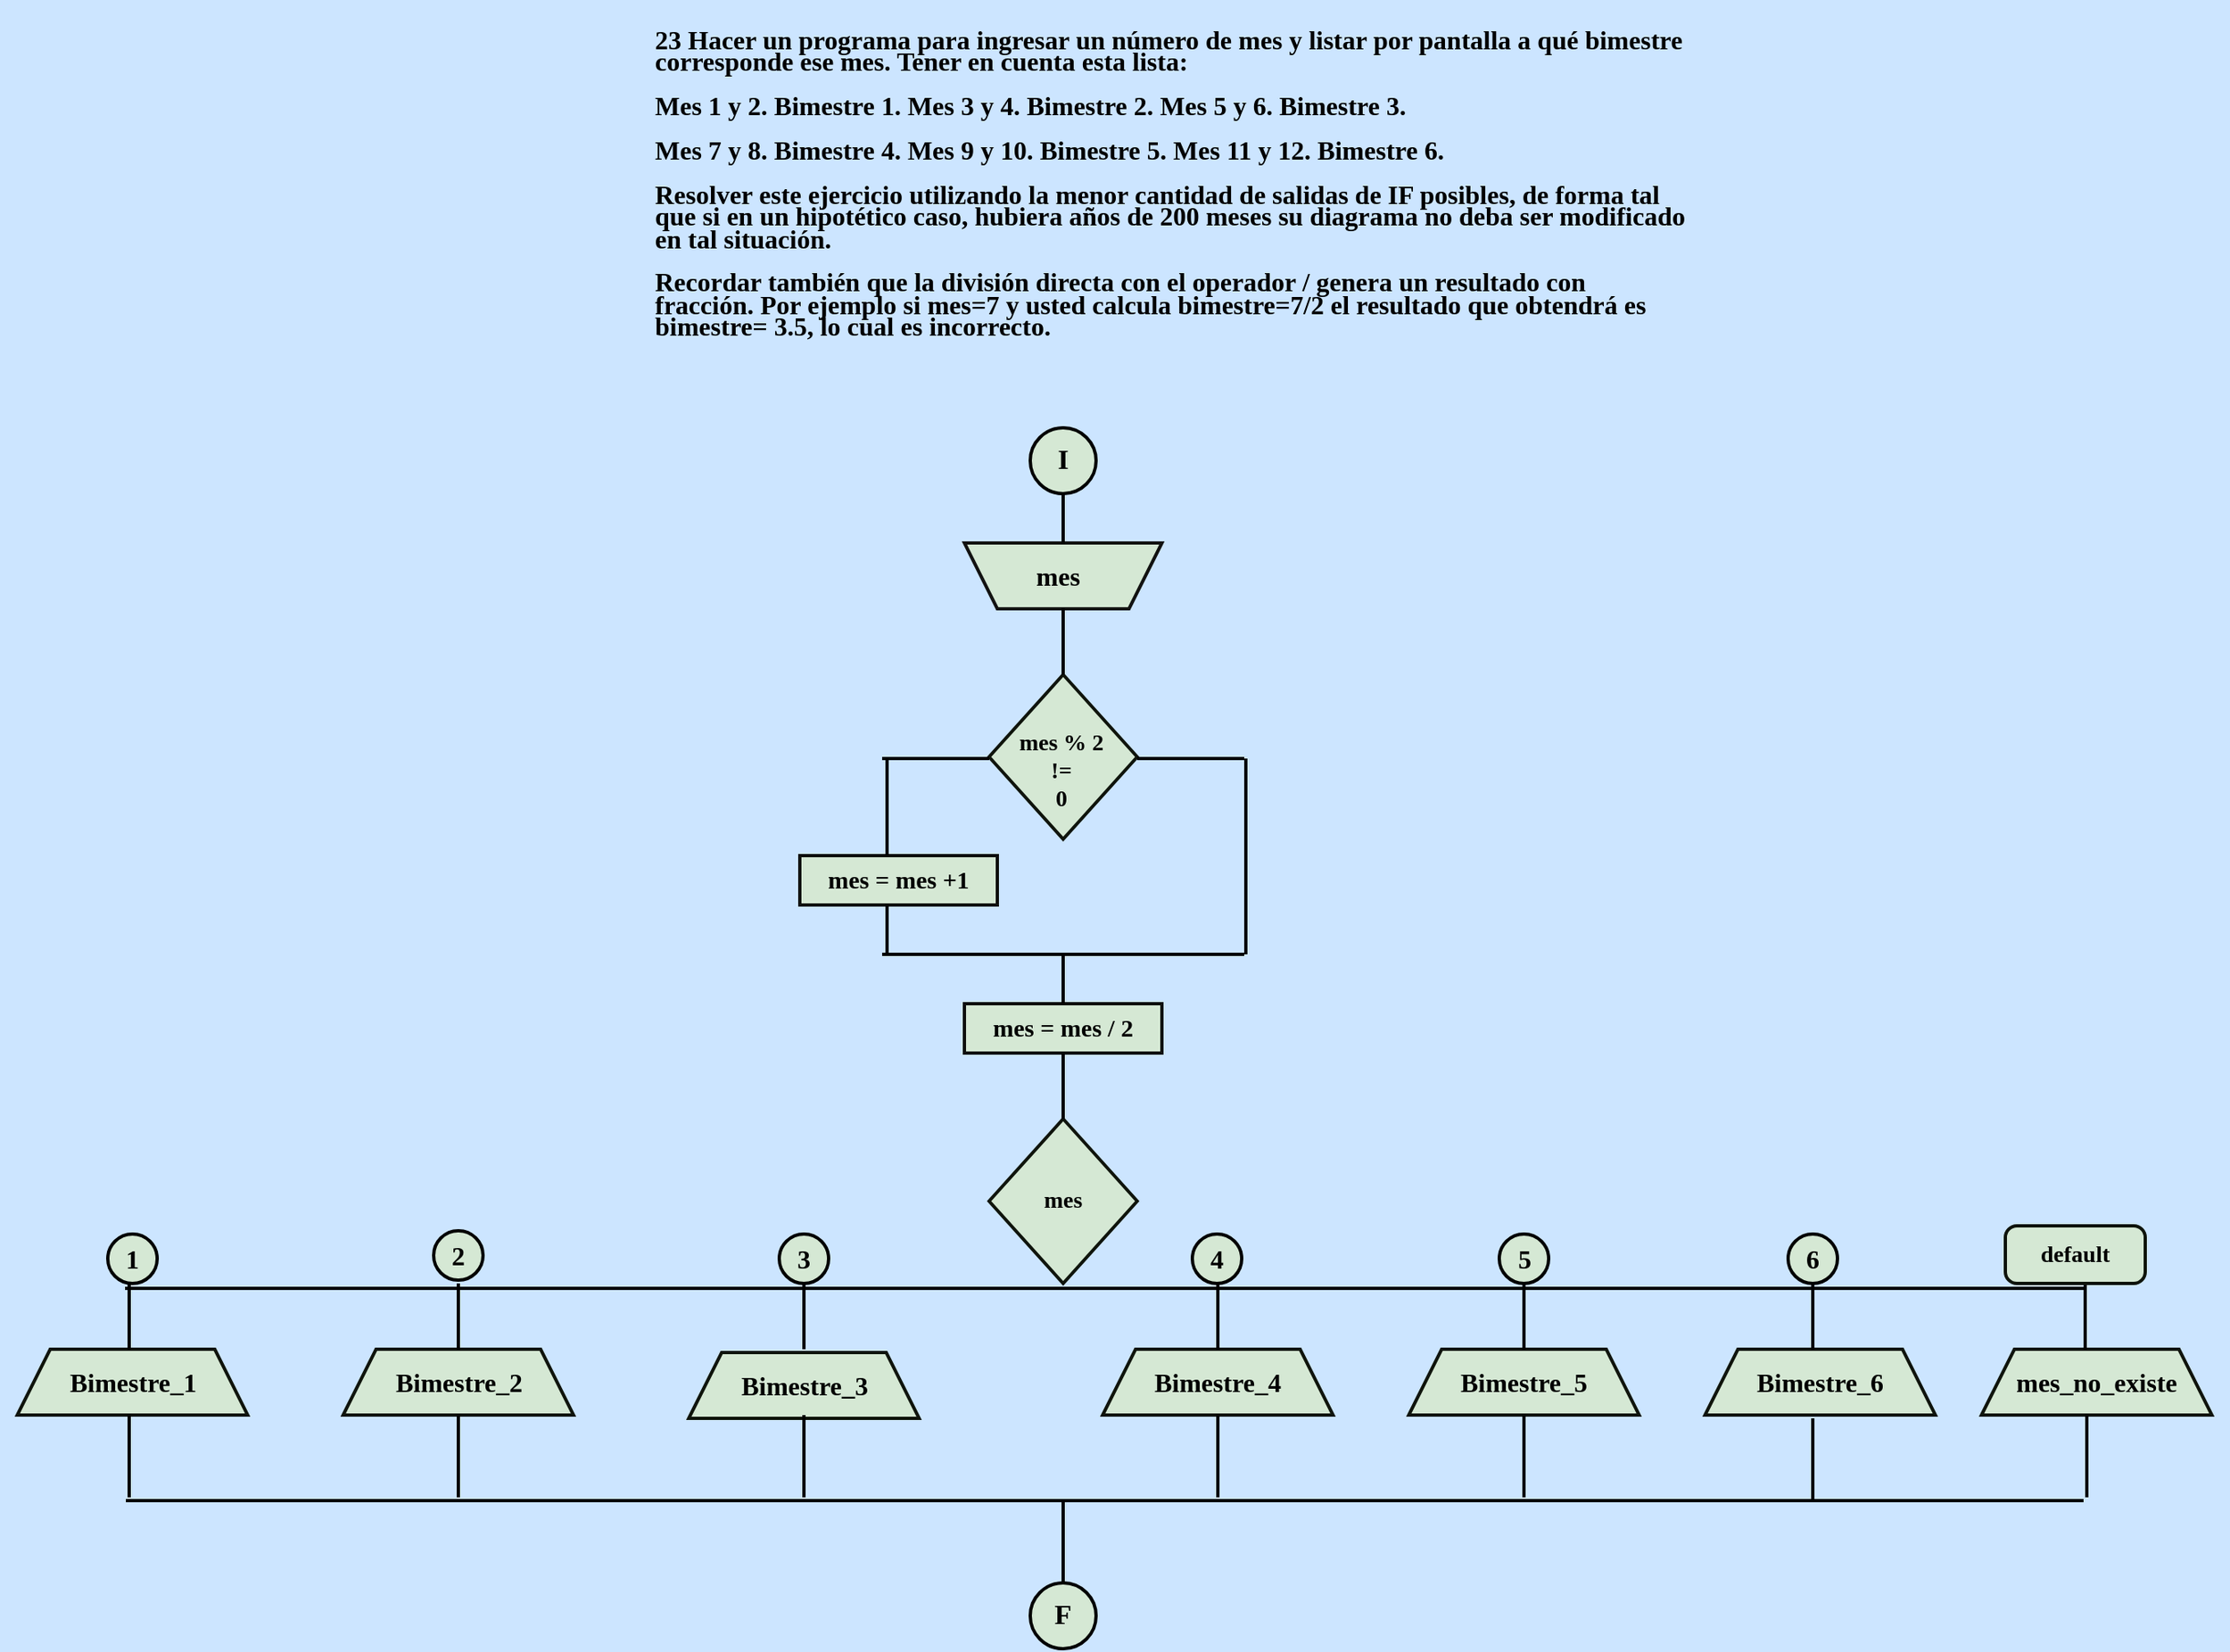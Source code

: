<mxfile version="24.1.0" type="device">
  <diagram name="Página-1" id="3chRa5z6uhEsrJmAXf3E">
    <mxGraphModel dx="2247" dy="830" grid="1" gridSize="10" guides="1" tooltips="1" connect="1" arrows="1" fold="1" page="1" pageScale="1" pageWidth="827" pageHeight="1169" background="#CCE5FF" math="0" shadow="0">
      <root>
        <mxCell id="0" />
        <mxCell id="1" parent="0" />
        <mxCell id="S9imu5vdCcydGHCziDMM-1" value="&lt;p style=&quot;line-height: 95%;&quot;&gt;&lt;b style=&quot;font-size: 16px;&quot;&gt;&lt;font style=&quot;font-size: 16px;&quot; color=&quot;#000000&quot; face=&quot;Comic Sans MS&quot;&gt;23 Hacer un programa para ingresar un número de mes y listar por pantalla a qué bimestre corresponde ese mes. Tener en cuenta esta lista:&lt;br&gt;&lt;br&gt;Mes 1 y 2. Bimestre 1. Mes 3 y 4. Bimestre 2. Mes 5 y 6. Bimestre 3.&lt;br&gt;&lt;br&gt;Mes 7 y 8. Bimestre 4. Mes 9 y 10. Bimestre 5. Mes 11 y 12. Bimestre 6.&lt;br&gt;&lt;br&gt;Resolver este ejercicio utilizando la menor cantidad de salidas de IF posibles, de forma tal que si en un hipotético caso, hubiera años de 200 meses su diagrama no deba ser modificado en tal situación.&lt;br&gt;&lt;br&gt;Recordar también que la división directa con el operador /  genera un resultado con fracción. Por ejemplo si mes=7 y usted calcula bimestre=7/2 el resultado que obtendrá es bimestre= 3.5, lo cual es incorrecto.&lt;/font&gt;&lt;/b&gt;&lt;/p&gt;" style="text;whiteSpace=wrap;html=1;fontFamily=Architects Daughter;fontSource=https%3A%2F%2Ffonts.googleapis.com%2Fcss%3Ffamily%3DArchitects%2BDaughter;" vertex="1" parent="1">
          <mxGeometry x="70" y="10" width="630" height="230" as="geometry" />
        </mxCell>
        <mxCell id="S9imu5vdCcydGHCziDMM-110" value="" style="group;aspect=fixed;" vertex="1" connectable="0" parent="1">
          <mxGeometry x="-325.5" y="270" width="1353.5" height="742" as="geometry" />
        </mxCell>
        <mxCell id="S9imu5vdCcydGHCziDMM-9" value="" style="group;aspect=fixed;" vertex="1" connectable="0" parent="S9imu5vdCcydGHCziDMM-110">
          <mxGeometry x="625.5" width="40" height="40" as="geometry" />
        </mxCell>
        <mxCell id="S9imu5vdCcydGHCziDMM-2" value="" style="strokeWidth=2;html=1;shape=mxgraph.flowchart.start_2;whiteSpace=wrap;rounded=0;labelBackgroundColor=none;strokeColor=#000000;align=center;verticalAlign=middle;fontFamily=Helvetica;fontSize=12;fontColor=default;fillColor=#d5e8d4;" vertex="1" parent="S9imu5vdCcydGHCziDMM-9">
          <mxGeometry width="40" height="40" as="geometry" />
        </mxCell>
        <mxCell id="S9imu5vdCcydGHCziDMM-7" value="&lt;b&gt;&lt;font color=&quot;#000000&quot; style=&quot;font-size: 17px;&quot; face=&quot;Comic Sans MS&quot;&gt;I&lt;/font&gt;&lt;/b&gt;" style="text;strokeColor=none;align=center;fillColor=none;html=1;verticalAlign=middle;whiteSpace=wrap;rounded=0;fontFamily=Architects Daughter;fontSource=https%3A%2F%2Ffonts.googleapis.com%2Fcss%3Ffamily%3DArchitects%2BDaughter;" vertex="1" parent="S9imu5vdCcydGHCziDMM-9">
          <mxGeometry x="5" y="5" width="30" height="30" as="geometry" />
        </mxCell>
        <mxCell id="S9imu5vdCcydGHCziDMM-10" value="" style="group;aspect=fixed;" vertex="1" connectable="0" parent="S9imu5vdCcydGHCziDMM-110">
          <mxGeometry x="625.5" y="702" width="40" height="40" as="geometry" />
        </mxCell>
        <mxCell id="S9imu5vdCcydGHCziDMM-3" value="" style="strokeWidth=2;html=1;shape=mxgraph.flowchart.start_2;whiteSpace=wrap;rounded=0;labelBackgroundColor=none;strokeColor=#000000;align=center;verticalAlign=middle;fontFamily=Helvetica;fontSize=12;fontColor=default;fillColor=#d5e8d4;" vertex="1" parent="S9imu5vdCcydGHCziDMM-10">
          <mxGeometry width="40" height="40" as="geometry" />
        </mxCell>
        <mxCell id="S9imu5vdCcydGHCziDMM-8" value="&lt;b&gt;&lt;font color=&quot;#000000&quot; style=&quot;font-size: 17px;&quot; face=&quot;Comic Sans MS&quot;&gt;F&lt;/font&gt;&lt;/b&gt;" style="text;strokeColor=none;align=center;fillColor=none;html=1;verticalAlign=middle;whiteSpace=wrap;rounded=0;fontFamily=Architects Daughter;fontSource=https://fonts.googleapis.com/css?family=Architects+Daughter;" vertex="1" parent="S9imu5vdCcydGHCziDMM-10">
          <mxGeometry x="5" y="5" width="30" height="30" as="geometry" />
        </mxCell>
        <mxCell id="S9imu5vdCcydGHCziDMM-12" value="" style="group;aspect=fixed;" vertex="1" connectable="0" parent="S9imu5vdCcydGHCziDMM-110">
          <mxGeometry x="585.5" y="70" width="120" height="40" as="geometry" />
        </mxCell>
        <mxCell id="S9imu5vdCcydGHCziDMM-4" value="" style="shape=trapezoid;perimeter=trapezoidPerimeter;whiteSpace=wrap;html=1;fixedSize=1;rounded=0;labelBackgroundColor=none;strokeColor=#121211;strokeWidth=2;align=center;verticalAlign=middle;fontFamily=Helvetica;fontSize=12;fontColor=default;fillColor=#d5e8d4;direction=west;container=0;aspect=fixed;" vertex="1" parent="S9imu5vdCcydGHCziDMM-12">
          <mxGeometry width="120" height="40" as="geometry">
            <mxRectangle x="-1020" y="-650" width="50" height="40" as="alternateBounds" />
          </mxGeometry>
        </mxCell>
        <mxCell id="S9imu5vdCcydGHCziDMM-11" value="&lt;font face=&quot;Comic Sans MS&quot; color=&quot;#000000&quot;&gt;&lt;span style=&quot;font-size: 16px;&quot;&gt;&lt;b&gt;&amp;nbsp;mes&lt;/b&gt;&lt;/span&gt;&lt;/font&gt;" style="text;strokeColor=none;align=center;fillColor=none;html=1;verticalAlign=middle;whiteSpace=wrap;rounded=0;fontFamily=Architects Daughter;fontSource=https://fonts.googleapis.com/css?family=Architects+Daughter;aspect=fixed;container=0;" vertex="1" parent="S9imu5vdCcydGHCziDMM-12">
          <mxGeometry x="10" width="90" height="40" as="geometry" />
        </mxCell>
        <mxCell id="S9imu5vdCcydGHCziDMM-15" value="" style="group;aspect=fixed;" vertex="1" connectable="0" parent="S9imu5vdCcydGHCziDMM-110">
          <mxGeometry x="600.5" y="150" width="90" height="100" as="geometry" />
        </mxCell>
        <mxCell id="S9imu5vdCcydGHCziDMM-6" value="" style="rhombus;whiteSpace=wrap;html=1;rounded=0;labelBackgroundColor=none;strokeColor=#0F140C;strokeWidth=2;align=center;verticalAlign=middle;fontFamily=Helvetica;fontSize=12;fontColor=default;fillColor=#d5e8d4;" vertex="1" parent="S9imu5vdCcydGHCziDMM-15">
          <mxGeometry width="90" height="100" as="geometry" />
        </mxCell>
        <mxCell id="S9imu5vdCcydGHCziDMM-14" value="&lt;font color=&quot;#000000&quot; size=&quot;1&quot; face=&quot;Comic Sans MS&quot;&gt;&lt;b style=&quot;font-size: 14px;&quot;&gt;mes % 2 !=&lt;/b&gt;&lt;/font&gt;&lt;div&gt;&lt;font color=&quot;#000000&quot; size=&quot;1&quot; face=&quot;Comic Sans MS&quot;&gt;&lt;b style=&quot;font-size: 14px;&quot;&gt;0&lt;/b&gt;&lt;/font&gt;&lt;/div&gt;" style="text;strokeColor=none;align=center;fillColor=none;html=1;verticalAlign=middle;whiteSpace=wrap;rounded=0;fontFamily=Architects Daughter;fontSource=https%3A%2F%2Ffonts.googleapis.com%2Fcss%3Ffamily%3DArchitects%2BDaughter;" vertex="1" parent="S9imu5vdCcydGHCziDMM-15">
          <mxGeometry x="14" y="34" width="60" height="50" as="geometry" />
        </mxCell>
        <mxCell id="S9imu5vdCcydGHCziDMM-22" value="" style="group;aspect=fixed;" vertex="1" connectable="0" parent="S9imu5vdCcydGHCziDMM-110">
          <mxGeometry x="485.5" y="260" width="120" height="30" as="geometry" />
        </mxCell>
        <mxCell id="S9imu5vdCcydGHCziDMM-20" value="" style="rounded=0;whiteSpace=wrap;html=1;labelBackgroundColor=none;strokeColor=#0f100e;strokeWidth=2;align=center;verticalAlign=middle;fontFamily=Helvetica;fontSize=12;fontColor=default;fillColor=#d5e8d4;" vertex="1" parent="S9imu5vdCcydGHCziDMM-22">
          <mxGeometry width="120" height="30" as="geometry" />
        </mxCell>
        <mxCell id="S9imu5vdCcydGHCziDMM-21" value="&lt;b&gt;&lt;font color=&quot;#000000&quot; style=&quot;font-size: 15px;&quot; face=&quot;Comic Sans MS&quot;&gt;mes = mes +1&lt;/font&gt;&lt;/b&gt;" style="text;strokeColor=none;align=center;fillColor=none;html=1;verticalAlign=middle;whiteSpace=wrap;rounded=0;fontFamily=Architects Daughter;fontSource=https://fonts.googleapis.com/css?family=Architects+Daughter;" vertex="1" parent="S9imu5vdCcydGHCziDMM-22">
          <mxGeometry x="5" y="5" width="110" height="20" as="geometry" />
        </mxCell>
        <mxCell id="S9imu5vdCcydGHCziDMM-23" value="" style="group;aspect=fixed;" vertex="1" connectable="0" parent="S9imu5vdCcydGHCziDMM-110">
          <mxGeometry x="585.5" y="350" width="120" height="30" as="geometry" />
        </mxCell>
        <mxCell id="S9imu5vdCcydGHCziDMM-24" value="" style="rounded=0;whiteSpace=wrap;html=1;labelBackgroundColor=none;strokeColor=#0f100e;strokeWidth=2;align=center;verticalAlign=middle;fontFamily=Helvetica;fontSize=12;fontColor=default;fillColor=#d5e8d4;" vertex="1" parent="S9imu5vdCcydGHCziDMM-23">
          <mxGeometry width="120" height="30" as="geometry" />
        </mxCell>
        <mxCell id="S9imu5vdCcydGHCziDMM-25" value="&lt;b&gt;&lt;font color=&quot;#000000&quot; style=&quot;font-size: 15px;&quot; face=&quot;Comic Sans MS&quot;&gt;mes = mes / 2&lt;/font&gt;&lt;/b&gt;" style="text;strokeColor=none;align=center;fillColor=none;html=1;verticalAlign=middle;whiteSpace=wrap;rounded=0;fontFamily=Architects Daughter;fontSource=https://fonts.googleapis.com/css?family=Architects+Daughter;" vertex="1" parent="S9imu5vdCcydGHCziDMM-23">
          <mxGeometry x="5" y="5" width="110" height="20" as="geometry" />
        </mxCell>
        <mxCell id="S9imu5vdCcydGHCziDMM-30" value="" style="group;aspect=fixed;" vertex="1" connectable="0" parent="S9imu5vdCcydGHCziDMM-110">
          <mxGeometry x="600.5" y="420" width="90" height="100" as="geometry" />
        </mxCell>
        <mxCell id="S9imu5vdCcydGHCziDMM-28" value="" style="rhombus;whiteSpace=wrap;html=1;rounded=0;labelBackgroundColor=none;strokeColor=#0F140C;strokeWidth=2;align=center;verticalAlign=middle;fontFamily=Helvetica;fontSize=12;fontColor=default;fillColor=#d5e8d4;container=0;" vertex="1" parent="S9imu5vdCcydGHCziDMM-30">
          <mxGeometry width="90" height="100" as="geometry" />
        </mxCell>
        <mxCell id="S9imu5vdCcydGHCziDMM-29" value="&lt;font face=&quot;Comic Sans MS&quot; color=&quot;#000000&quot;&gt;&lt;span style=&quot;font-size: 14px;&quot;&gt;&lt;b&gt;mes&lt;/b&gt;&lt;/span&gt;&lt;/font&gt;" style="text;strokeColor=none;align=center;fillColor=none;html=1;verticalAlign=middle;whiteSpace=wrap;rounded=0;fontFamily=Architects Daughter;fontSource=https%3A%2F%2Ffonts.googleapis.com%2Fcss%3Ffamily%3DArchitects%2BDaughter;container=0;" vertex="1" parent="S9imu5vdCcydGHCziDMM-30">
          <mxGeometry x="15" y="25" width="60" height="50" as="geometry" />
        </mxCell>
        <mxCell id="S9imu5vdCcydGHCziDMM-31" value="" style="line;strokeWidth=2;html=1;perimeter=backbonePerimeter;points=[];outlineConnect=0;hachureGap=4;fontFamily=Architects Daughter;fontSource=https://fonts.googleapis.com/css?family=Architects+Daughter;strokeColor=#000000;" vertex="1" parent="S9imu5vdCcydGHCziDMM-110">
          <mxGeometry x="75.5" y="518" width="1190" height="10" as="geometry" />
        </mxCell>
        <mxCell id="S9imu5vdCcydGHCziDMM-32" value="" style="group;aspect=fixed;" vertex="1" connectable="0" parent="S9imu5vdCcydGHCziDMM-110">
          <mxGeometry x="57.5" y="490" width="45" height="30" as="geometry" />
        </mxCell>
        <mxCell id="S9imu5vdCcydGHCziDMM-33" value="" style="strokeWidth=2;html=1;shape=mxgraph.flowchart.start_2;whiteSpace=wrap;rounded=0;labelBackgroundColor=none;strokeColor=#000000;align=center;verticalAlign=middle;fontFamily=Helvetica;fontSize=12;fontColor=default;fillColor=#d5e8d4;aspect=fixed;" vertex="1" parent="S9imu5vdCcydGHCziDMM-32">
          <mxGeometry x="7.5" width="30" height="30" as="geometry" />
        </mxCell>
        <mxCell id="S9imu5vdCcydGHCziDMM-34" value="&lt;b&gt;&lt;font color=&quot;#000000&quot; style=&quot;font-size: 16px;&quot; face=&quot;Comic Sans MS&quot;&gt;1&lt;/font&gt;&lt;/b&gt;" style="text;strokeColor=none;align=center;fillColor=none;html=1;verticalAlign=middle;whiteSpace=wrap;rounded=0;fontFamily=Architects Daughter;fontSource=https://fonts.googleapis.com/css?family=Architects+Daughter;aspect=fixed;" vertex="1" parent="S9imu5vdCcydGHCziDMM-32">
          <mxGeometry y="3.75" width="45" height="22.5" as="geometry" />
        </mxCell>
        <mxCell id="S9imu5vdCcydGHCziDMM-35" value="" style="group;aspect=fixed;" vertex="1" connectable="0" parent="S9imu5vdCcydGHCziDMM-110">
          <mxGeometry x="465.5" y="490" width="45" height="30" as="geometry" />
        </mxCell>
        <mxCell id="S9imu5vdCcydGHCziDMM-36" value="" style="strokeWidth=2;html=1;shape=mxgraph.flowchart.start_2;whiteSpace=wrap;rounded=0;labelBackgroundColor=none;strokeColor=#000000;align=center;verticalAlign=middle;fontFamily=Helvetica;fontSize=12;fontColor=default;fillColor=#d5e8d4;aspect=fixed;" vertex="1" parent="S9imu5vdCcydGHCziDMM-35">
          <mxGeometry x="7.5" width="30" height="30" as="geometry" />
        </mxCell>
        <mxCell id="S9imu5vdCcydGHCziDMM-37" value="&lt;b&gt;&lt;font color=&quot;#000000&quot; style=&quot;font-size: 16px;&quot; face=&quot;Comic Sans MS&quot;&gt;3&lt;/font&gt;&lt;/b&gt;" style="text;strokeColor=none;align=center;fillColor=none;html=1;verticalAlign=middle;whiteSpace=wrap;rounded=0;fontFamily=Architects Daughter;fontSource=https://fonts.googleapis.com/css?family=Architects+Daughter;aspect=fixed;" vertex="1" parent="S9imu5vdCcydGHCziDMM-35">
          <mxGeometry y="3.75" width="45" height="22.5" as="geometry" />
        </mxCell>
        <mxCell id="S9imu5vdCcydGHCziDMM-38" value="" style="group;aspect=fixed;" vertex="1" connectable="0" parent="S9imu5vdCcydGHCziDMM-110">
          <mxGeometry x="255.5" y="488" width="45" height="30" as="geometry" />
        </mxCell>
        <mxCell id="S9imu5vdCcydGHCziDMM-39" value="" style="strokeWidth=2;html=1;shape=mxgraph.flowchart.start_2;whiteSpace=wrap;rounded=0;labelBackgroundColor=none;strokeColor=#000000;align=center;verticalAlign=middle;fontFamily=Helvetica;fontSize=12;fontColor=default;fillColor=#d5e8d4;aspect=fixed;" vertex="1" parent="S9imu5vdCcydGHCziDMM-38">
          <mxGeometry x="7.5" width="30" height="30" as="geometry" />
        </mxCell>
        <mxCell id="S9imu5vdCcydGHCziDMM-40" value="&lt;b&gt;&lt;font color=&quot;#000000&quot; style=&quot;font-size: 16px;&quot; face=&quot;Comic Sans MS&quot;&gt;2&lt;/font&gt;&lt;/b&gt;" style="text;strokeColor=none;align=center;fillColor=none;html=1;verticalAlign=middle;whiteSpace=wrap;rounded=0;fontFamily=Architects Daughter;fontSource=https://fonts.googleapis.com/css?family=Architects+Daughter;aspect=fixed;" vertex="1" parent="S9imu5vdCcydGHCziDMM-38">
          <mxGeometry y="3.75" width="45" height="22.5" as="geometry" />
        </mxCell>
        <mxCell id="S9imu5vdCcydGHCziDMM-41" value="" style="group;aspect=fixed;" vertex="1" connectable="0" parent="S9imu5vdCcydGHCziDMM-110">
          <mxGeometry x="903" y="490" width="45" height="30" as="geometry" />
        </mxCell>
        <mxCell id="S9imu5vdCcydGHCziDMM-42" value="" style="strokeWidth=2;html=1;shape=mxgraph.flowchart.start_2;whiteSpace=wrap;rounded=0;labelBackgroundColor=none;strokeColor=#000000;align=center;verticalAlign=middle;fontFamily=Helvetica;fontSize=12;fontColor=default;fillColor=#d5e8d4;aspect=fixed;" vertex="1" parent="S9imu5vdCcydGHCziDMM-41">
          <mxGeometry x="7.5" width="30" height="30" as="geometry" />
        </mxCell>
        <mxCell id="S9imu5vdCcydGHCziDMM-43" value="&lt;b&gt;&lt;font color=&quot;#000000&quot; style=&quot;font-size: 16px;&quot; face=&quot;Comic Sans MS&quot;&gt;5&lt;/font&gt;&lt;/b&gt;" style="text;strokeColor=none;align=center;fillColor=none;html=1;verticalAlign=middle;whiteSpace=wrap;rounded=0;fontFamily=Architects Daughter;fontSource=https://fonts.googleapis.com/css?family=Architects+Daughter;aspect=fixed;" vertex="1" parent="S9imu5vdCcydGHCziDMM-41">
          <mxGeometry y="3.75" width="45" height="22.5" as="geometry" />
        </mxCell>
        <mxCell id="S9imu5vdCcydGHCziDMM-44" value="" style="group;aspect=fixed;" vertex="1" connectable="0" parent="S9imu5vdCcydGHCziDMM-110">
          <mxGeometry x="716.5" y="490" width="45" height="30" as="geometry" />
        </mxCell>
        <mxCell id="S9imu5vdCcydGHCziDMM-45" value="" style="strokeWidth=2;html=1;shape=mxgraph.flowchart.start_2;whiteSpace=wrap;rounded=0;labelBackgroundColor=none;strokeColor=#000000;align=center;verticalAlign=middle;fontFamily=Helvetica;fontSize=12;fontColor=default;fillColor=#d5e8d4;aspect=fixed;" vertex="1" parent="S9imu5vdCcydGHCziDMM-44">
          <mxGeometry x="7.5" width="30" height="30" as="geometry" />
        </mxCell>
        <mxCell id="S9imu5vdCcydGHCziDMM-46" value="&lt;b&gt;&lt;font color=&quot;#000000&quot; style=&quot;font-size: 16px;&quot; face=&quot;Comic Sans MS&quot;&gt;4&lt;/font&gt;&lt;/b&gt;" style="text;strokeColor=none;align=center;fillColor=none;html=1;verticalAlign=middle;whiteSpace=wrap;rounded=0;fontFamily=Architects Daughter;fontSource=https://fonts.googleapis.com/css?family=Architects+Daughter;aspect=fixed;" vertex="1" parent="S9imu5vdCcydGHCziDMM-44">
          <mxGeometry y="3.75" width="45" height="22.5" as="geometry" />
        </mxCell>
        <mxCell id="S9imu5vdCcydGHCziDMM-47" value="" style="group;aspect=fixed;" vertex="1" connectable="0" parent="S9imu5vdCcydGHCziDMM-110">
          <mxGeometry x="1078.5" y="490" width="45" height="30" as="geometry" />
        </mxCell>
        <mxCell id="S9imu5vdCcydGHCziDMM-48" value="" style="strokeWidth=2;html=1;shape=mxgraph.flowchart.start_2;whiteSpace=wrap;rounded=0;labelBackgroundColor=none;strokeColor=#000000;align=center;verticalAlign=middle;fontFamily=Helvetica;fontSize=12;fontColor=default;fillColor=#d5e8d4;aspect=fixed;" vertex="1" parent="S9imu5vdCcydGHCziDMM-47">
          <mxGeometry x="7.5" width="30" height="30" as="geometry" />
        </mxCell>
        <mxCell id="S9imu5vdCcydGHCziDMM-49" value="&lt;b&gt;&lt;font color=&quot;#000000&quot; style=&quot;font-size: 16px;&quot; face=&quot;Comic Sans MS&quot;&gt;6&lt;/font&gt;&lt;/b&gt;" style="text;strokeColor=none;align=center;fillColor=none;html=1;verticalAlign=middle;whiteSpace=wrap;rounded=0;fontFamily=Architects Daughter;fontSource=https://fonts.googleapis.com/css?family=Architects+Daughter;aspect=fixed;" vertex="1" parent="S9imu5vdCcydGHCziDMM-47">
          <mxGeometry y="3.75" width="45" height="22.5" as="geometry" />
        </mxCell>
        <mxCell id="S9imu5vdCcydGHCziDMM-50" value="" style="group;aspect=fixed;" vertex="1" connectable="0" parent="S9imu5vdCcydGHCziDMM-110">
          <mxGeometry x="1215.5" y="485" width="90" height="35" as="geometry" />
        </mxCell>
        <mxCell id="S9imu5vdCcydGHCziDMM-51" value="" style="rounded=1;whiteSpace=wrap;html=1;absoluteArcSize=1;arcSize=14;strokeWidth=2;labelBackgroundColor=none;strokeColor=#0F140C;align=center;verticalAlign=middle;fontFamily=Helvetica;fontSize=12;fontColor=default;fillColor=#d5e8d4;aspect=fixed;" vertex="1" parent="S9imu5vdCcydGHCziDMM-50">
          <mxGeometry x="2.5" width="85" height="35" as="geometry" />
        </mxCell>
        <mxCell id="S9imu5vdCcydGHCziDMM-52" value="&lt;b&gt;&lt;font color=&quot;#000000&quot; style=&quot;font-size: 14px;&quot; face=&quot;Comic Sans MS&quot;&gt;default&lt;/font&gt;&lt;/b&gt;" style="text;strokeColor=none;align=center;fillColor=none;html=1;verticalAlign=middle;whiteSpace=wrap;rounded=0;fontFamily=Architects Daughter;fontSource=https://fonts.googleapis.com/css?family=Architects+Daughter;aspect=fixed;" vertex="1" parent="S9imu5vdCcydGHCziDMM-50">
          <mxGeometry y="2.5" width="90" height="30" as="geometry" />
        </mxCell>
        <mxCell id="S9imu5vdCcydGHCziDMM-53" value="" style="group;aspect=fixed;" vertex="1" connectable="0" parent="S9imu5vdCcydGHCziDMM-110">
          <mxGeometry y="560" width="160" height="40" as="geometry" />
        </mxCell>
        <mxCell id="S9imu5vdCcydGHCziDMM-5" value="" style="shape=trapezoid;perimeter=trapezoidPerimeter;whiteSpace=wrap;html=1;fixedSize=1;rounded=0;labelBackgroundColor=none;strokeColor=#0F140C;strokeWidth=2;align=center;verticalAlign=middle;fontFamily=Helvetica;fontSize=12;fontColor=default;fillColor=#d5e8d4;" vertex="1" parent="S9imu5vdCcydGHCziDMM-53">
          <mxGeometry x="10" width="140" height="40" as="geometry" />
        </mxCell>
        <mxCell id="S9imu5vdCcydGHCziDMM-18" value="&lt;b&gt;&lt;font color=&quot;#000000&quot; style=&quot;font-size: 16px;&quot; face=&quot;Comic Sans MS&quot;&gt;Bimestre_1&lt;/font&gt;&lt;/b&gt;" style="text;strokeColor=none;align=center;fillColor=none;html=1;verticalAlign=middle;whiteSpace=wrap;rounded=0;fontFamily=Architects Daughter;fontSource=https://fonts.googleapis.com/css?family=Architects+Daughter;" vertex="1" parent="S9imu5vdCcydGHCziDMM-53">
          <mxGeometry y="5" width="160" height="30" as="geometry" />
        </mxCell>
        <mxCell id="S9imu5vdCcydGHCziDMM-54" value="" style="group;aspect=fixed;" vertex="1" connectable="0" parent="S9imu5vdCcydGHCziDMM-110">
          <mxGeometry x="198" y="560" width="160" height="40" as="geometry" />
        </mxCell>
        <mxCell id="S9imu5vdCcydGHCziDMM-55" value="" style="shape=trapezoid;perimeter=trapezoidPerimeter;whiteSpace=wrap;html=1;fixedSize=1;rounded=0;labelBackgroundColor=none;strokeColor=#0F140C;strokeWidth=2;align=center;verticalAlign=middle;fontFamily=Helvetica;fontSize=12;fontColor=default;fillColor=#d5e8d4;" vertex="1" parent="S9imu5vdCcydGHCziDMM-54">
          <mxGeometry x="10" width="140" height="40" as="geometry" />
        </mxCell>
        <mxCell id="S9imu5vdCcydGHCziDMM-56" value="&lt;b&gt;&lt;font color=&quot;#000000&quot; style=&quot;font-size: 16px;&quot; face=&quot;Comic Sans MS&quot;&gt;Bimestre_2&lt;/font&gt;&lt;/b&gt;" style="text;strokeColor=none;align=center;fillColor=none;html=1;verticalAlign=middle;whiteSpace=wrap;rounded=0;fontFamily=Architects Daughter;fontSource=https://fonts.googleapis.com/css?family=Architects+Daughter;" vertex="1" parent="S9imu5vdCcydGHCziDMM-54">
          <mxGeometry y="5" width="160" height="30" as="geometry" />
        </mxCell>
        <mxCell id="S9imu5vdCcydGHCziDMM-57" value="" style="group;aspect=fixed;" vertex="1" connectable="0" parent="S9imu5vdCcydGHCziDMM-110">
          <mxGeometry x="408" y="562" width="160" height="40" as="geometry" />
        </mxCell>
        <mxCell id="S9imu5vdCcydGHCziDMM-58" value="" style="shape=trapezoid;perimeter=trapezoidPerimeter;whiteSpace=wrap;html=1;fixedSize=1;rounded=0;labelBackgroundColor=none;strokeColor=#0F140C;strokeWidth=2;align=center;verticalAlign=middle;fontFamily=Helvetica;fontSize=12;fontColor=default;fillColor=#d5e8d4;" vertex="1" parent="S9imu5vdCcydGHCziDMM-57">
          <mxGeometry x="10" width="140" height="40" as="geometry" />
        </mxCell>
        <mxCell id="S9imu5vdCcydGHCziDMM-59" value="&lt;b&gt;&lt;font color=&quot;#000000&quot; style=&quot;font-size: 16px;&quot; face=&quot;Comic Sans MS&quot;&gt;Bimestre_3&lt;/font&gt;&lt;/b&gt;" style="text;strokeColor=none;align=center;fillColor=none;html=1;verticalAlign=middle;whiteSpace=wrap;rounded=0;fontFamily=Architects Daughter;fontSource=https://fonts.googleapis.com/css?family=Architects+Daughter;" vertex="1" parent="S9imu5vdCcydGHCziDMM-57">
          <mxGeometry y="5" width="160" height="30" as="geometry" />
        </mxCell>
        <mxCell id="S9imu5vdCcydGHCziDMM-60" value="" style="group;aspect=fixed;" vertex="1" connectable="0" parent="S9imu5vdCcydGHCziDMM-110">
          <mxGeometry x="659.5" y="560" width="160" height="40" as="geometry" />
        </mxCell>
        <mxCell id="S9imu5vdCcydGHCziDMM-61" value="" style="shape=trapezoid;perimeter=trapezoidPerimeter;whiteSpace=wrap;html=1;fixedSize=1;rounded=0;labelBackgroundColor=none;strokeColor=#0F140C;strokeWidth=2;align=center;verticalAlign=middle;fontFamily=Helvetica;fontSize=12;fontColor=default;fillColor=#d5e8d4;" vertex="1" parent="S9imu5vdCcydGHCziDMM-60">
          <mxGeometry x="10" width="140" height="40" as="geometry" />
        </mxCell>
        <mxCell id="S9imu5vdCcydGHCziDMM-62" value="&lt;b&gt;&lt;font color=&quot;#000000&quot; style=&quot;font-size: 16px;&quot; face=&quot;Comic Sans MS&quot;&gt;Bimestre_4&lt;/font&gt;&lt;/b&gt;" style="text;strokeColor=none;align=center;fillColor=none;html=1;verticalAlign=middle;whiteSpace=wrap;rounded=0;fontFamily=Architects Daughter;fontSource=https://fonts.googleapis.com/css?family=Architects+Daughter;" vertex="1" parent="S9imu5vdCcydGHCziDMM-60">
          <mxGeometry y="5" width="160" height="30" as="geometry" />
        </mxCell>
        <mxCell id="S9imu5vdCcydGHCziDMM-73" style="edgeStyle=orthogonalEdgeStyle;rounded=0;sketch=1;hachureGap=4;jiggle=2;curveFitting=1;orthogonalLoop=1;jettySize=auto;html=1;exitX=0.5;exitY=1;exitDx=0;exitDy=0;fontFamily=Architects Daughter;fontSource=https%3A%2F%2Ffonts.googleapis.com%2Fcss%3Ffamily%3DArchitects%2BDaughter;" edge="1" parent="S9imu5vdCcydGHCziDMM-60" source="S9imu5vdCcydGHCziDMM-62" target="S9imu5vdCcydGHCziDMM-62">
          <mxGeometry relative="1" as="geometry" />
        </mxCell>
        <mxCell id="S9imu5vdCcydGHCziDMM-63" value="" style="group;aspect=fixed;" vertex="1" connectable="0" parent="S9imu5vdCcydGHCziDMM-110">
          <mxGeometry x="845.5" y="560" width="160" height="40" as="geometry" />
        </mxCell>
        <mxCell id="S9imu5vdCcydGHCziDMM-64" value="" style="shape=trapezoid;perimeter=trapezoidPerimeter;whiteSpace=wrap;html=1;fixedSize=1;rounded=0;labelBackgroundColor=none;strokeColor=#0F140C;strokeWidth=2;align=center;verticalAlign=middle;fontFamily=Helvetica;fontSize=12;fontColor=default;fillColor=#d5e8d4;" vertex="1" parent="S9imu5vdCcydGHCziDMM-63">
          <mxGeometry x="10" width="140" height="40" as="geometry" />
        </mxCell>
        <mxCell id="S9imu5vdCcydGHCziDMM-65" value="&lt;b&gt;&lt;font color=&quot;#000000&quot; style=&quot;font-size: 16px;&quot; face=&quot;Comic Sans MS&quot;&gt;Bimestre_5&lt;/font&gt;&lt;/b&gt;" style="text;strokeColor=none;align=center;fillColor=none;html=1;verticalAlign=middle;whiteSpace=wrap;rounded=0;fontFamily=Architects Daughter;fontSource=https://fonts.googleapis.com/css?family=Architects+Daughter;" vertex="1" parent="S9imu5vdCcydGHCziDMM-63">
          <mxGeometry y="5" width="160" height="30" as="geometry" />
        </mxCell>
        <mxCell id="S9imu5vdCcydGHCziDMM-66" value="" style="group;aspect=fixed;" vertex="1" connectable="0" parent="S9imu5vdCcydGHCziDMM-110">
          <mxGeometry x="1025.5" y="560" width="160" height="40" as="geometry" />
        </mxCell>
        <mxCell id="S9imu5vdCcydGHCziDMM-67" value="" style="shape=trapezoid;perimeter=trapezoidPerimeter;whiteSpace=wrap;html=1;fixedSize=1;rounded=0;labelBackgroundColor=none;strokeColor=#0F140C;strokeWidth=2;align=center;verticalAlign=middle;fontFamily=Helvetica;fontSize=12;fontColor=default;fillColor=#d5e8d4;" vertex="1" parent="S9imu5vdCcydGHCziDMM-66">
          <mxGeometry x="10" width="140" height="40" as="geometry" />
        </mxCell>
        <mxCell id="S9imu5vdCcydGHCziDMM-68" value="&lt;b&gt;&lt;font color=&quot;#000000&quot; style=&quot;font-size: 16px;&quot; face=&quot;Comic Sans MS&quot;&gt;Bimestre_6&lt;/font&gt;&lt;/b&gt;" style="text;strokeColor=none;align=center;fillColor=none;html=1;verticalAlign=middle;whiteSpace=wrap;rounded=0;fontFamily=Architects Daughter;fontSource=https://fonts.googleapis.com/css?family=Architects+Daughter;" vertex="1" parent="S9imu5vdCcydGHCziDMM-66">
          <mxGeometry y="5" width="160" height="30" as="geometry" />
        </mxCell>
        <mxCell id="S9imu5vdCcydGHCziDMM-69" value="" style="group;aspect=fixed;" vertex="1" connectable="0" parent="S9imu5vdCcydGHCziDMM-110">
          <mxGeometry x="1193.5" y="560" width="160" height="40" as="geometry" />
        </mxCell>
        <mxCell id="S9imu5vdCcydGHCziDMM-70" value="" style="shape=trapezoid;perimeter=trapezoidPerimeter;whiteSpace=wrap;html=1;fixedSize=1;rounded=0;labelBackgroundColor=none;strokeColor=#0F140C;strokeWidth=2;align=center;verticalAlign=middle;fontFamily=Helvetica;fontSize=12;fontColor=default;fillColor=#d5e8d4;" vertex="1" parent="S9imu5vdCcydGHCziDMM-69">
          <mxGeometry x="10" width="140" height="40" as="geometry" />
        </mxCell>
        <mxCell id="S9imu5vdCcydGHCziDMM-71" value="&lt;b&gt;&lt;font color=&quot;#000000&quot; style=&quot;font-size: 16px;&quot; face=&quot;Comic Sans MS&quot;&gt;mes_no_existe&lt;/font&gt;&lt;/b&gt;" style="text;strokeColor=none;align=center;fillColor=none;html=1;verticalAlign=middle;whiteSpace=wrap;rounded=0;fontFamily=Architects Daughter;fontSource=https://fonts.googleapis.com/css?family=Architects+Daughter;" vertex="1" parent="S9imu5vdCcydGHCziDMM-69">
          <mxGeometry y="5" width="160" height="30" as="geometry" />
        </mxCell>
        <mxCell id="S9imu5vdCcydGHCziDMM-79" value="" style="line;strokeWidth=2;html=1;perimeter=backbonePerimeter;points=[];outlineConnect=0;hachureGap=4;fontFamily=Architects Daughter;fontSource=https://fonts.googleapis.com/css?family=Architects+Daughter;strokeColor=#000000;" vertex="1" parent="S9imu5vdCcydGHCziDMM-110">
          <mxGeometry x="535.5" y="315" width="220" height="10" as="geometry" />
        </mxCell>
        <mxCell id="S9imu5vdCcydGHCziDMM-81" value="" style="line;strokeWidth=2;html=1;perimeter=backbonePerimeter;points=[];outlineConnect=0;hachureGap=4;fontFamily=Architects Daughter;fontSource=https://fonts.googleapis.com/css?family=Architects+Daughter;strokeColor=#000000;" vertex="1" parent="S9imu5vdCcydGHCziDMM-110">
          <mxGeometry x="690.5" y="196" width="65" height="10" as="geometry" />
        </mxCell>
        <mxCell id="S9imu5vdCcydGHCziDMM-82" value="" style="line;strokeWidth=2;html=1;perimeter=backbonePerimeter;points=[];outlineConnect=0;hachureGap=4;fontFamily=Architects Daughter;fontSource=https://fonts.googleapis.com/css?family=Architects+Daughter;strokeColor=#000000;" vertex="1" parent="S9imu5vdCcydGHCziDMM-110">
          <mxGeometry x="76" y="647" width="1189.5" height="10" as="geometry" />
        </mxCell>
        <mxCell id="S9imu5vdCcydGHCziDMM-83" value="" style="line;strokeWidth=2;html=1;perimeter=backbonePerimeter;points=[];outlineConnect=0;hachureGap=4;fontFamily=Architects Daughter;fontSource=https://fonts.googleapis.com/css?family=Architects+Daughter;strokeColor=#000000;" vertex="1" parent="S9imu5vdCcydGHCziDMM-110">
          <mxGeometry x="535.5" y="196" width="65" height="10" as="geometry" />
        </mxCell>
        <mxCell id="S9imu5vdCcydGHCziDMM-84" value="" style="line;strokeWidth=2;direction=south;html=1;hachureGap=4;fontFamily=Architects Daughter;fontSource=https://fonts.googleapis.com/css?family=Architects+Daughter;strokeColor=#000000;" vertex="1" parent="S9imu5vdCcydGHCziDMM-110">
          <mxGeometry x="533.5" y="290" width="10" height="30" as="geometry" />
        </mxCell>
        <mxCell id="S9imu5vdCcydGHCziDMM-85" value="" style="line;strokeWidth=2;direction=south;html=1;hachureGap=4;fontFamily=Architects Daughter;fontSource=https://fonts.googleapis.com/css?family=Architects+Daughter;strokeColor=#000000;" vertex="1" parent="S9imu5vdCcydGHCziDMM-110">
          <mxGeometry x="533.5" y="200" width="10" height="60" as="geometry" />
        </mxCell>
        <mxCell id="S9imu5vdCcydGHCziDMM-86" value="" style="line;strokeWidth=2;direction=south;html=1;hachureGap=4;fontFamily=Architects Daughter;fontSource=https://fonts.googleapis.com/css?family=Architects+Daughter;strokeColor=#000000;" vertex="1" parent="S9imu5vdCcydGHCziDMM-110">
          <mxGeometry x="640.5" y="110" width="10" height="40" as="geometry" />
        </mxCell>
        <mxCell id="S9imu5vdCcydGHCziDMM-87" value="" style="line;strokeWidth=2;direction=south;html=1;hachureGap=4;fontFamily=Architects Daughter;fontSource=https://fonts.googleapis.com/css?family=Architects+Daughter;strokeColor=#000000;" vertex="1" parent="S9imu5vdCcydGHCziDMM-110">
          <mxGeometry x="640.5" y="40" width="10" height="30" as="geometry" />
        </mxCell>
        <mxCell id="S9imu5vdCcydGHCziDMM-88" value="" style="line;strokeWidth=2;direction=south;html=1;hachureGap=4;fontFamily=Architects Daughter;fontSource=https://fonts.googleapis.com/css?family=Architects+Daughter;strokeColor=#000000;" vertex="1" parent="S9imu5vdCcydGHCziDMM-110">
          <mxGeometry x="273" y="520" width="10" height="40" as="geometry" />
        </mxCell>
        <mxCell id="S9imu5vdCcydGHCziDMM-89" value="" style="line;strokeWidth=2;direction=south;html=1;hachureGap=4;fontFamily=Architects Daughter;fontSource=https://fonts.googleapis.com/css?family=Architects+Daughter;strokeColor=#000000;" vertex="1" parent="S9imu5vdCcydGHCziDMM-110">
          <mxGeometry x="751.5" y="201" width="10" height="119" as="geometry" />
        </mxCell>
        <mxCell id="S9imu5vdCcydGHCziDMM-90" value="" style="line;strokeWidth=2;direction=south;html=1;hachureGap=4;fontFamily=Architects Daughter;fontSource=https://fonts.googleapis.com/css?family=Architects+Daughter;strokeColor=#000000;" vertex="1" parent="S9imu5vdCcydGHCziDMM-110">
          <mxGeometry x="483" y="520" width="10" height="40" as="geometry" />
        </mxCell>
        <mxCell id="S9imu5vdCcydGHCziDMM-91" value="" style="line;strokeWidth=2;direction=south;html=1;hachureGap=4;fontFamily=Architects Daughter;fontSource=https://fonts.googleapis.com/css?family=Architects+Daughter;strokeColor=#000000;" vertex="1" parent="S9imu5vdCcydGHCziDMM-110">
          <mxGeometry x="483" y="600" width="10" height="50" as="geometry" />
        </mxCell>
        <mxCell id="S9imu5vdCcydGHCziDMM-92" value="" style="line;strokeWidth=2;direction=south;html=1;hachureGap=4;fontFamily=Architects Daughter;fontSource=https://fonts.googleapis.com/css?family=Architects+Daughter;strokeColor=#000000;" vertex="1" parent="S9imu5vdCcydGHCziDMM-110">
          <mxGeometry x="734.5" y="520" width="10" height="40" as="geometry" />
        </mxCell>
        <mxCell id="S9imu5vdCcydGHCziDMM-93" value="" style="line;strokeWidth=2;direction=south;html=1;hachureGap=4;fontFamily=Architects Daughter;fontSource=https://fonts.googleapis.com/css?family=Architects+Daughter;strokeColor=#000000;" vertex="1" parent="S9imu5vdCcydGHCziDMM-110">
          <mxGeometry x="920.5" y="520" width="10" height="40" as="geometry" />
        </mxCell>
        <mxCell id="S9imu5vdCcydGHCziDMM-94" value="" style="line;strokeWidth=2;direction=south;html=1;hachureGap=4;fontFamily=Architects Daughter;fontSource=https://fonts.googleapis.com/css?family=Architects+Daughter;strokeColor=#000000;" vertex="1" parent="S9imu5vdCcydGHCziDMM-110">
          <mxGeometry x="640.5" y="652" width="10" height="50" as="geometry" />
        </mxCell>
        <mxCell id="S9imu5vdCcydGHCziDMM-95" value="" style="line;strokeWidth=2;direction=south;html=1;hachureGap=4;fontFamily=Architects Daughter;fontSource=https://fonts.googleapis.com/css?family=Architects+Daughter;strokeColor=#000000;" vertex="1" parent="S9imu5vdCcydGHCziDMM-110">
          <mxGeometry x="1096" y="602" width="10" height="50" as="geometry" />
        </mxCell>
        <mxCell id="S9imu5vdCcydGHCziDMM-96" value="" style="line;strokeWidth=2;direction=south;html=1;hachureGap=4;fontFamily=Architects Daughter;fontSource=https://fonts.googleapis.com/css?family=Architects+Daughter;strokeColor=#000000;" vertex="1" parent="S9imu5vdCcydGHCziDMM-110">
          <mxGeometry x="1096" y="520" width="10" height="40" as="geometry" />
        </mxCell>
        <mxCell id="S9imu5vdCcydGHCziDMM-97" value="" style="line;strokeWidth=2;direction=south;html=1;hachureGap=4;fontFamily=Architects Daughter;fontSource=https://fonts.googleapis.com/css?family=Architects+Daughter;strokeColor=#000000;" vertex="1" parent="S9imu5vdCcydGHCziDMM-110">
          <mxGeometry x="734.5" y="600" width="10" height="50" as="geometry" />
        </mxCell>
        <mxCell id="S9imu5vdCcydGHCziDMM-98" value="" style="line;strokeWidth=2;direction=south;html=1;hachureGap=4;fontFamily=Architects Daughter;fontSource=https://fonts.googleapis.com/css?family=Architects+Daughter;strokeColor=#000000;" vertex="1" parent="S9imu5vdCcydGHCziDMM-110">
          <mxGeometry x="73" y="600" width="10" height="50" as="geometry" />
        </mxCell>
        <mxCell id="S9imu5vdCcydGHCziDMM-99" value="" style="line;strokeWidth=2;direction=south;html=1;hachureGap=4;fontFamily=Architects Daughter;fontSource=https://fonts.googleapis.com/css?family=Architects+Daughter;strokeColor=#000000;" vertex="1" parent="S9imu5vdCcydGHCziDMM-110">
          <mxGeometry x="73" y="520" width="10" height="40" as="geometry" />
        </mxCell>
        <mxCell id="S9imu5vdCcydGHCziDMM-100" value="" style="line;strokeWidth=2;direction=south;html=1;hachureGap=4;fontFamily=Architects Daughter;fontSource=https://fonts.googleapis.com/css?family=Architects+Daughter;strokeColor=#000000;" vertex="1" parent="S9imu5vdCcydGHCziDMM-110">
          <mxGeometry x="640.5" y="320" width="10" height="30" as="geometry" />
        </mxCell>
        <mxCell id="S9imu5vdCcydGHCziDMM-101" value="" style="line;strokeWidth=2;direction=south;html=1;hachureGap=4;fontFamily=Architects Daughter;fontSource=https://fonts.googleapis.com/css?family=Architects+Daughter;strokeColor=#000000;" vertex="1" parent="S9imu5vdCcydGHCziDMM-110">
          <mxGeometry x="640.5" y="380" width="10" height="40" as="geometry" />
        </mxCell>
        <mxCell id="S9imu5vdCcydGHCziDMM-103" value="" style="line;strokeWidth=2;direction=south;html=1;hachureGap=4;fontFamily=Architects Daughter;fontSource=https://fonts.googleapis.com/css?family=Architects+Daughter;strokeColor=#000000;" vertex="1" parent="S9imu5vdCcydGHCziDMM-110">
          <mxGeometry x="273" y="600" width="10" height="50" as="geometry" />
        </mxCell>
        <mxCell id="S9imu5vdCcydGHCziDMM-104" value="" style="line;strokeWidth=2;direction=south;html=1;hachureGap=4;fontFamily=Architects Daughter;fontSource=https://fonts.googleapis.com/css?family=Architects+Daughter;strokeColor=#000000;" vertex="1" parent="S9imu5vdCcydGHCziDMM-110">
          <mxGeometry x="1261.5" y="521" width="10" height="39" as="geometry" />
        </mxCell>
        <mxCell id="S9imu5vdCcydGHCziDMM-105" value="" style="line;strokeWidth=2;direction=south;html=1;hachureGap=4;fontFamily=Architects Daughter;fontSource=https://fonts.googleapis.com/css?family=Architects+Daughter;strokeColor=#000000;" vertex="1" parent="S9imu5vdCcydGHCziDMM-110">
          <mxGeometry x="1262.5" y="600" width="10" height="50" as="geometry" />
        </mxCell>
        <mxCell id="S9imu5vdCcydGHCziDMM-106" value="" style="line;strokeWidth=2;direction=south;html=1;hachureGap=4;fontFamily=Architects Daughter;fontSource=https://fonts.googleapis.com/css?family=Architects+Daughter;strokeColor=#000000;" vertex="1" parent="S9imu5vdCcydGHCziDMM-110">
          <mxGeometry x="920.5" y="600" width="10" height="50" as="geometry" />
        </mxCell>
      </root>
    </mxGraphModel>
  </diagram>
</mxfile>
